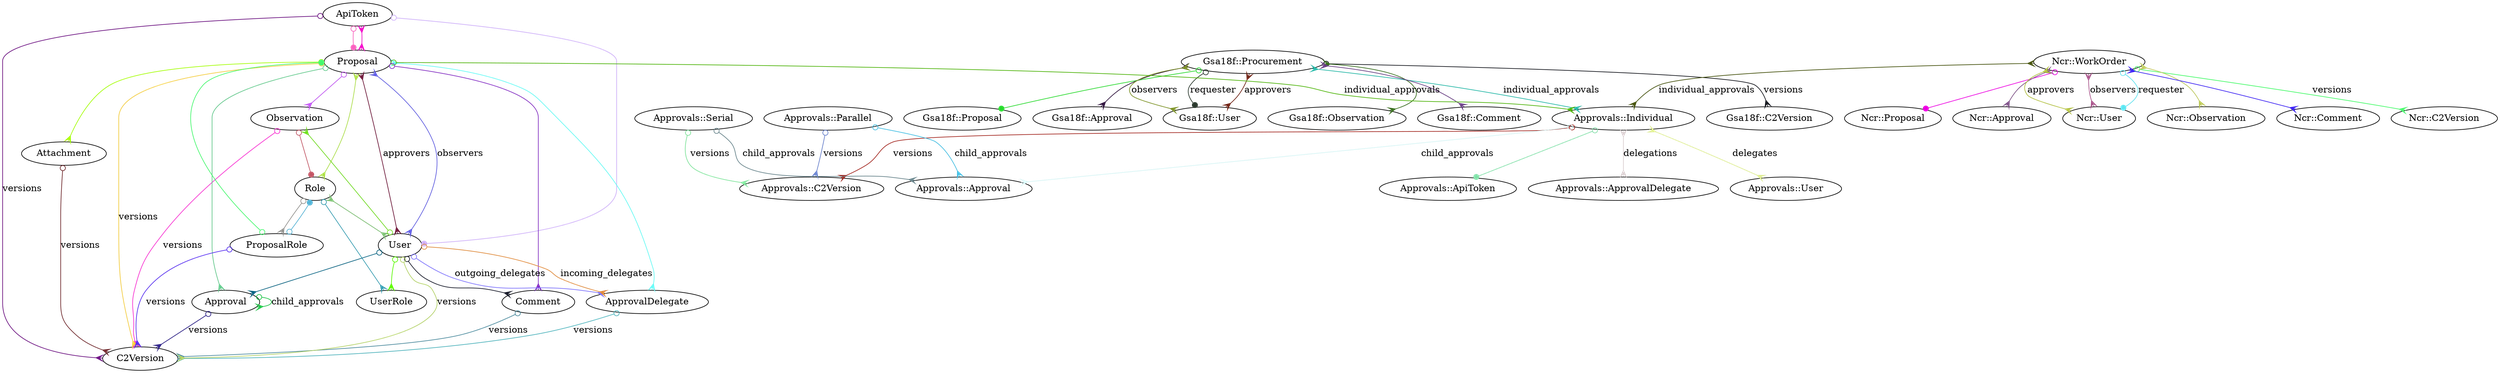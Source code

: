 digraph models_diagram {
	graph[overlap=false, splines=true, bgcolor="none"]
	"ApiToken" []
	"Approval" []
	"ApprovalDelegate" []
	"Approvals::Individual" []
	"Approvals::Parallel" []
	"Approvals::Serial" []
	"Attachment" []
	"Comment" []
	"Gsa18f::Procurement" []
	"Ncr::WorkOrder" []
	"Observation" []
	"Proposal" []
	"ProposalRole" []
	"Role" []
	"User" []
	"UserRole" []
	"ApiToken" -> "C2Version" [label="versions", arrowtail=odot, arrowhead=crow, dir=both color="#680C7E"]
	"ApiToken" -> "Proposal" [arrowtail=odot, arrowhead=dot, dir=both color="#F961BD"]
	"ApiToken" -> "User" [arrowtail=odot, arrowhead=dot, dir=both color="#CEAFFA"]
	"Approval" -> "C2Version" [label="versions", arrowtail=odot, arrowhead=crow, dir=both color="#291D84"]
	"Approval" -> "Approval" [label="child_approvals", arrowtail=odot, arrowhead=crow, dir=both color="#19C243"]
	"ApprovalDelegate" -> "C2Version" [label="versions", arrowtail=odot, arrowhead=crow, dir=both color="#4BB2BB"]
	"Approvals::Individual" -> "Approvals::C2Version" [label="versions", arrowtail=odot, arrowhead=crow, dir=both color="#A3251E"]
	"Approvals::Individual" -> "Approvals::Approval" [label="child_approvals", arrowtail=odot, arrowhead=crow, dir=both color="#D7F6F6"]
	"Approvals::Individual" -> "Approvals::ApiToken" [arrowtail=odot, arrowhead=dot, dir=both color="#82DFA8"]
	"Approvals::Individual" -> "Approvals::ApprovalDelegate" [label="delegations", arrowtail=crow, arrowhead=crow, dir=both color="#D9CED0"]
	"Approvals::Individual" -> "Approvals::User" [label="delegates", arrowtail=crow, arrowhead=crow, dir=both color="#DDEC91"]
	"Approvals::Parallel" -> "Approvals::C2Version" [label="versions", arrowtail=odot, arrowhead=crow, dir=both color="#667FCB"]
	"Approvals::Parallel" -> "Approvals::Approval" [label="child_approvals", arrowtail=odot, arrowhead=crow, dir=both color="#41BDE2"]
	"Approvals::Serial" -> "Approvals::C2Version" [label="versions", arrowtail=odot, arrowhead=crow, dir=both color="#7EE49A"]
	"Approvals::Serial" -> "Approvals::Approval" [label="child_approvals", arrowtail=odot, arrowhead=crow, dir=both color="#66838A"]
	"Attachment" -> "C2Version" [label="versions", arrowtail=odot, arrowhead=crow, dir=both color="#6D2529"]
	"Comment" -> "C2Version" [label="versions", arrowtail=odot, arrowhead=crow, dir=both color="#49899C"]
	"Gsa18f::Procurement" -> "Gsa18f::C2Version" [label="versions", arrowtail=odot, arrowhead=crow, dir=both color="#101219"]
	"Gsa18f::Procurement" -> "Gsa18f::Proposal" [arrowtail=odot, arrowhead=dot, dir=both color="#26D92B"]
	"Gsa18f::Procurement" -> "Gsa18f::Approval" [arrowtail=crow, arrowhead=crow, dir=both color="#2C0F3A"]
	"Gsa18f::Procurement" -> "Approvals::Individual" [label="individual_approvals", arrowtail=crow, arrowhead=crow, dir=both color="#23B7A6"]
	"Gsa18f::Procurement" -> "Gsa18f::User" [label="approvers", arrowtail=crow, arrowhead=crow, dir=both color="#6C1D0F"]
	"Gsa18f::Procurement" -> "Gsa18f::Observation" [arrowtail=crow, arrowhead=crow, dir=both color="#336A19"]
	"Gsa18f::Procurement" -> "Gsa18f::User" [label="observers", arrowtail=crow, arrowhead=crow, dir=both color="#798F22"]
	"Gsa18f::Procurement" -> "Gsa18f::Comment" [arrowtail=crow, arrowhead=crow, dir=both color="#643980"]
	"Gsa18f::Procurement" -> "Gsa18f::User" [label="requester", arrowtail=odot, arrowhead=dot, dir=both color="#28362B"]
	"Ncr::WorkOrder" -> "Ncr::C2Version" [label="versions", arrowtail=odot, arrowhead=crow, dir=both color="#44FB68"]
	"Ncr::WorkOrder" -> "Ncr::Proposal" [arrowtail=odot, arrowhead=dot, dir=both color="#E901DE"]
	"Ncr::WorkOrder" -> "Ncr::Approval" [arrowtail=crow, arrowhead=crow, dir=both color="#7A4D84"]
	"Ncr::WorkOrder" -> "Approvals::Individual" [label="individual_approvals", arrowtail=crow, arrowhead=crow, dir=both color="#414E08"]
	"Ncr::WorkOrder" -> "Ncr::User" [label="approvers", arrowtail=crow, arrowhead=crow, dir=both color="#B0BE3E"]
	"Ncr::WorkOrder" -> "Ncr::Observation" [arrowtail=crow, arrowhead=crow, dir=both color="#BAC656"]
	"Ncr::WorkOrder" -> "Ncr::User" [label="observers", arrowtail=crow, arrowhead=crow, dir=both color="#A8548A"]
	"Ncr::WorkOrder" -> "Ncr::Comment" [arrowtail=crow, arrowhead=crow, dir=both color="#381EF1"]
	"Ncr::WorkOrder" -> "Ncr::User" [label="requester", arrowtail=odot, arrowhead=dot, dir=both color="#5EE3EF"]
	"Observation" -> "C2Version" [label="versions", arrowtail=odot, arrowhead=crow, dir=both color="#F92ED2"]
	"Observation" -> "Role" [arrowtail=odot, arrowhead=dot, dir=both color="#C25564"]
	"Proposal" -> "C2Version" [label="versions", arrowtail=odot, arrowhead=crow, dir=both color="#F4CC3C"]
	"Proposal" -> "Approval" [arrowtail=odot, arrowhead=crow, dir=both color="#5FC789"]
	"Proposal" -> "Approvals::Individual" [label="individual_approvals", arrowtail=odot, arrowhead=crow, dir=both color="#4BB306"]
	"Proposal" -> "User" [label="approvers", arrowtail=crow, arrowhead=crow, dir=both color="#6A1335"]
	"Proposal" -> "ApiToken" [arrowtail=crow, arrowhead=crow, dir=both color="#F106C6"]
	"Proposal" -> "Attachment" [arrowtail=odot, arrowhead=crow, dir=both color="#A4FE04"]
	"Proposal" -> "ApprovalDelegate" [arrowtail=crow, arrowhead=crow, dir=both color="#64FBF5"]
	"Proposal" -> "Comment" [arrowtail=odot, arrowhead=crow, dir=both color="#812BC1"]
	"Proposal" -> "Observation" [arrowtail=odot, arrowhead=crow, dir=both color="#C054F1"]
	"Proposal" -> "User" [label="observers", arrowtail=crow, arrowhead=crow, dir=both color="#5D5AE0"]
	"ProposalRole" -> "C2Version" [label="versions", arrowtail=odot, arrowhead=crow, dir=both color="#542CF0"]
	"ProposalRole" -> "Proposal" [arrowtail=odot, arrowhead=dot, dir=both color="#44F96D"]
	"ProposalRole" -> "Role" [arrowtail=odot, arrowhead=dot, dir=both color="#53B2D4"]
	"Role" -> "ProposalRole" [arrowtail=odot, arrowhead=crow, dir=both color="#92918E"]
	"Role" -> "Proposal" [arrowtail=crow, arrowhead=crow, dir=both color="#ABDE47"]
	"Role" -> "UserRole" [arrowtail=odot, arrowhead=crow, dir=both color="#339BB0"]
	"Role" -> "User" [arrowtail=crow, arrowhead=crow, dir=both color="#79BC6F"]
	"User" -> "C2Version" [label="versions", arrowtail=odot, arrowhead=crow, dir=both color="#B2D164"]
	"User" -> "Approval" [arrowtail=odot, arrowhead=crow, dir=both color="#055F7E"]
	"User" -> "Observation" [arrowtail=odot, arrowhead=crow, dir=both color="#6DDA1C"]
	"User" -> "Comment" [arrowtail=odot, arrowhead=crow, dir=both color="#121524"]
	"User" -> "UserRole" [arrowtail=odot, arrowhead=crow, dir=both color="#58FA00"]
	"User" -> "ApprovalDelegate" [label="outgoing_delegates", arrowtail=odot, arrowhead=crow, dir=both color="#7C71FD"]
	"User" -> "ApprovalDelegate" [label="incoming_delegates", arrowtail=odot, arrowhead=crow, dir=both color="#DF8939"]
}
